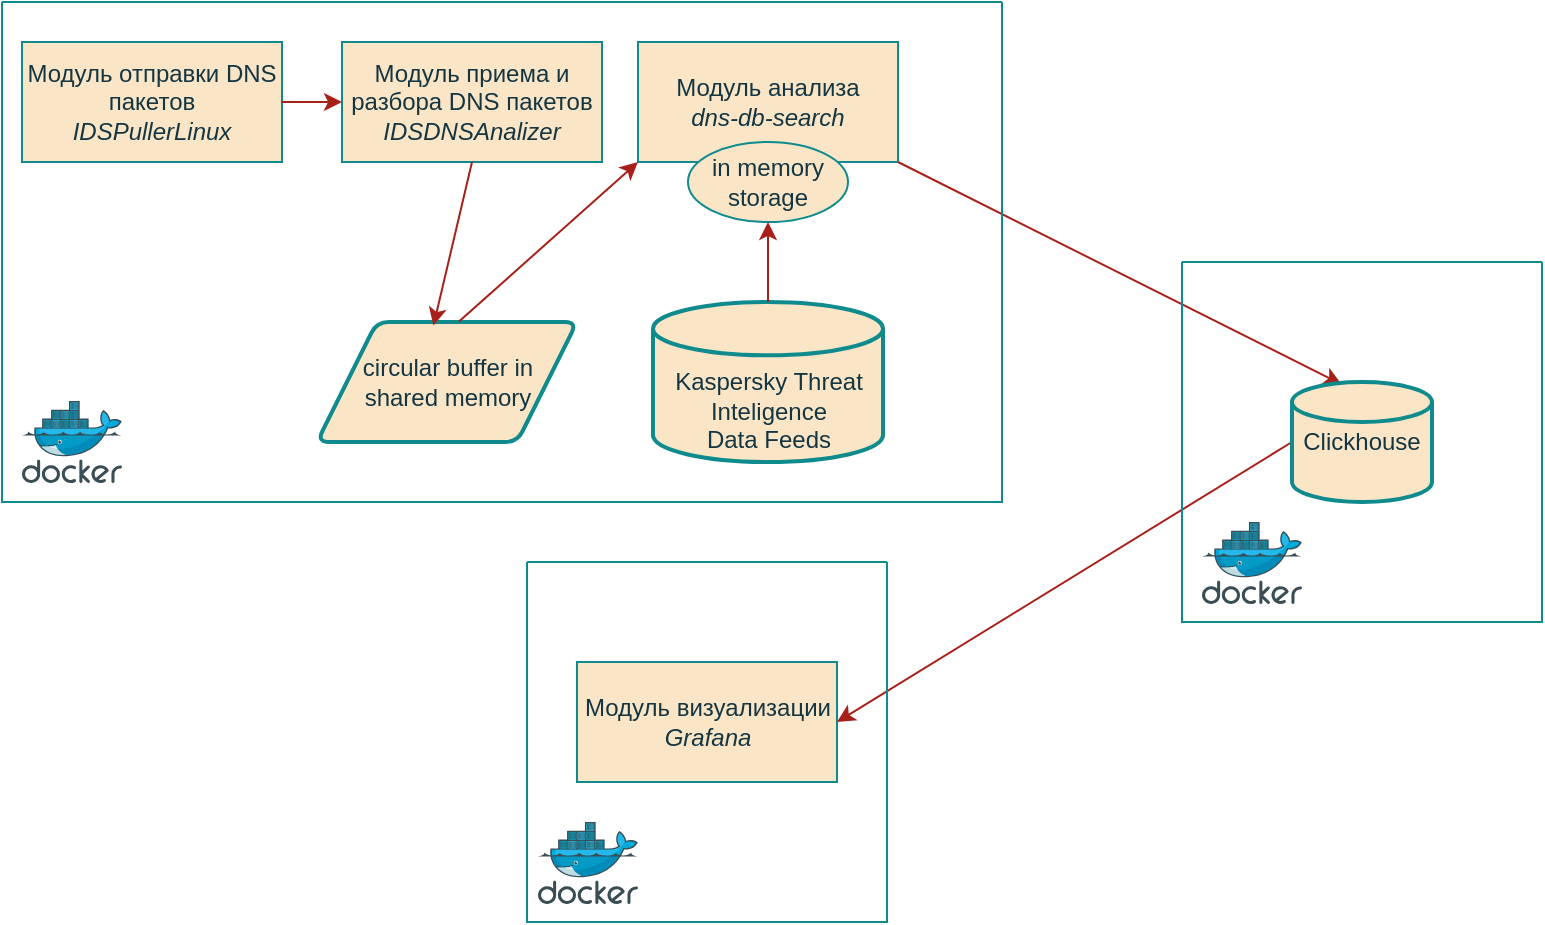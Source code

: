 <mxfile version="23.1.1" type="github">
  <diagram name="Страница — 1" id="7hfSIESpZw_EtN8uHow2">
    <mxGraphModel dx="989" dy="393" grid="1" gridSize="10" guides="1" tooltips="1" connect="1" arrows="1" fold="1" page="1" pageScale="1" pageWidth="827" pageHeight="1169" math="0" shadow="0">
      <root>
        <mxCell id="0" />
        <mxCell id="1" parent="0" />
        <mxCell id="EVZMrZH57IziyB0BVZsf-1" value="Модуль отправки DNS пакетов&lt;br&gt;&lt;i&gt;IDSPullerLinux&lt;/i&gt;" style="rounded=0;whiteSpace=wrap;html=1;labelBackgroundColor=none;fillColor=#FAE5C7;strokeColor=#0F8B8D;fontColor=#143642;" vertex="1" parent="1">
          <mxGeometry x="40" y="120" width="130" height="60" as="geometry" />
        </mxCell>
        <mxCell id="EVZMrZH57IziyB0BVZsf-2" value="Модуль приема и разбора DNS пакетов&lt;br&gt;&lt;i&gt;IDSDNSAnalizer&lt;/i&gt;" style="rounded=0;whiteSpace=wrap;html=1;fontStyle=0;labelBackgroundColor=none;fillColor=#FAE5C7;strokeColor=#0F8B8D;fontColor=#143642;" vertex="1" parent="1">
          <mxGeometry x="200" y="120" width="130" height="60" as="geometry" />
        </mxCell>
        <mxCell id="EVZMrZH57IziyB0BVZsf-3" value="Модуль анализа&lt;br&gt;&lt;i&gt;dns-db-search&lt;/i&gt;" style="rounded=0;whiteSpace=wrap;html=1;fontStyle=0;labelBackgroundColor=none;fillColor=#FAE5C7;strokeColor=#0F8B8D;fontColor=#143642;" vertex="1" parent="1">
          <mxGeometry x="348" y="120" width="130" height="60" as="geometry" />
        </mxCell>
        <mxCell id="EVZMrZH57IziyB0BVZsf-4" value="in memory&lt;br&gt;storage" style="ellipse;whiteSpace=wrap;html=1;labelBackgroundColor=none;fillColor=#FAE5C7;strokeColor=#0F8B8D;fontColor=#143642;" vertex="1" parent="1">
          <mxGeometry x="373" y="170" width="80" height="40" as="geometry" />
        </mxCell>
        <mxCell id="EVZMrZH57IziyB0BVZsf-5" value="" style="endArrow=classic;html=1;rounded=0;exitX=1;exitY=0.5;exitDx=0;exitDy=0;entryX=0;entryY=0.5;entryDx=0;entryDy=0;labelBackgroundColor=none;fontColor=default;strokeColor=#A8201A;" edge="1" parent="1" source="EVZMrZH57IziyB0BVZsf-1" target="EVZMrZH57IziyB0BVZsf-2">
          <mxGeometry width="50" height="50" relative="1" as="geometry">
            <mxPoint x="340" y="260" as="sourcePoint" />
            <mxPoint x="390" y="210" as="targetPoint" />
            <Array as="points">
              <mxPoint x="170" y="150" />
            </Array>
          </mxGeometry>
        </mxCell>
        <mxCell id="EVZMrZH57IziyB0BVZsf-10" value="circular buffer in &lt;br&gt;shared memory" style="shape=parallelogram;html=1;strokeWidth=2;perimeter=parallelogramPerimeter;whiteSpace=wrap;rounded=1;arcSize=12;size=0.23;labelBackgroundColor=none;fillColor=#FAE5C7;strokeColor=#0F8B8D;fontColor=#143642;" vertex="1" parent="1">
          <mxGeometry x="187.5" y="260" width="130" height="60" as="geometry" />
        </mxCell>
        <mxCell id="EVZMrZH57IziyB0BVZsf-13" value="" style="endArrow=classic;html=1;rounded=0;exitX=0.5;exitY=1;exitDx=0;exitDy=0;entryX=0.448;entryY=0.03;entryDx=0;entryDy=0;entryPerimeter=0;labelBackgroundColor=none;fontColor=default;strokeColor=#A8201A;" edge="1" parent="1" source="EVZMrZH57IziyB0BVZsf-2" target="EVZMrZH57IziyB0BVZsf-10">
          <mxGeometry width="50" height="50" relative="1" as="geometry">
            <mxPoint x="340" y="260" as="sourcePoint" />
            <mxPoint x="390" y="210" as="targetPoint" />
          </mxGeometry>
        </mxCell>
        <mxCell id="EVZMrZH57IziyB0BVZsf-14" value="" style="endArrow=classic;html=1;rounded=0;exitX=0.546;exitY=-0.004;exitDx=0;exitDy=0;exitPerimeter=0;entryX=0;entryY=1;entryDx=0;entryDy=0;labelBackgroundColor=none;fontColor=default;strokeColor=#A8201A;" edge="1" parent="1" source="EVZMrZH57IziyB0BVZsf-10" target="EVZMrZH57IziyB0BVZsf-3">
          <mxGeometry width="50" height="50" relative="1" as="geometry">
            <mxPoint x="340" y="260" as="sourcePoint" />
            <mxPoint x="390" y="210" as="targetPoint" />
          </mxGeometry>
        </mxCell>
        <mxCell id="EVZMrZH57IziyB0BVZsf-15" value="&lt;br&gt;&lt;br&gt;Kaspersky Threat Inteligence&lt;br&gt;Data Feeds" style="strokeWidth=2;html=1;shape=mxgraph.flowchart.database;whiteSpace=wrap;labelBackgroundColor=none;fillColor=#FAE5C7;strokeColor=#0F8B8D;fontColor=#143642;" vertex="1" parent="1">
          <mxGeometry x="355.5" y="250" width="115" height="80" as="geometry" />
        </mxCell>
        <mxCell id="EVZMrZH57IziyB0BVZsf-16" value="" style="endArrow=classic;html=1;rounded=0;exitX=0.5;exitY=0;exitDx=0;exitDy=0;exitPerimeter=0;entryX=0.5;entryY=1;entryDx=0;entryDy=0;labelBackgroundColor=none;fontColor=default;strokeColor=#A8201A;" edge="1" parent="1" source="EVZMrZH57IziyB0BVZsf-15" target="EVZMrZH57IziyB0BVZsf-4">
          <mxGeometry width="50" height="50" relative="1" as="geometry">
            <mxPoint x="340" y="260" as="sourcePoint" />
            <mxPoint x="390" y="210" as="targetPoint" />
          </mxGeometry>
        </mxCell>
        <mxCell id="EVZMrZH57IziyB0BVZsf-17" value="" style="endArrow=classic;html=1;rounded=0;exitX=1;exitY=1;exitDx=0;exitDy=0;entryX=0.354;entryY=0.019;entryDx=0;entryDy=0;entryPerimeter=0;labelBackgroundColor=none;fontColor=default;strokeColor=#A8201A;" edge="1" parent="1" source="EVZMrZH57IziyB0BVZsf-3" target="EVZMrZH57IziyB0BVZsf-9">
          <mxGeometry width="50" height="50" relative="1" as="geometry">
            <mxPoint x="340" y="260" as="sourcePoint" />
            <mxPoint x="390" y="210" as="targetPoint" />
          </mxGeometry>
        </mxCell>
        <mxCell id="EVZMrZH57IziyB0BVZsf-18" value="Модуль визуализации&lt;br&gt;&lt;i&gt;Grafana&lt;/i&gt;" style="rounded=0;whiteSpace=wrap;html=1;fontStyle=0;labelBackgroundColor=none;fillColor=#FAE5C7;strokeColor=#0F8B8D;fontColor=#143642;" vertex="1" parent="1">
          <mxGeometry x="317.5" y="430" width="130" height="60" as="geometry" />
        </mxCell>
        <mxCell id="EVZMrZH57IziyB0BVZsf-19" value="" style="endArrow=classic;html=1;rounded=0;exitX=0;exitY=0.5;exitDx=0;exitDy=0;exitPerimeter=0;entryX=1;entryY=0.5;entryDx=0;entryDy=0;labelBackgroundColor=none;fontColor=default;strokeColor=#A8201A;" edge="1" parent="1" source="EVZMrZH57IziyB0BVZsf-9" target="EVZMrZH57IziyB0BVZsf-18">
          <mxGeometry width="50" height="50" relative="1" as="geometry">
            <mxPoint x="340" y="260" as="sourcePoint" />
            <mxPoint x="390" y="210" as="targetPoint" />
          </mxGeometry>
        </mxCell>
        <mxCell id="EVZMrZH57IziyB0BVZsf-20" value="" style="swimlane;startSize=0;labelBackgroundColor=none;fillColor=#FAE5C7;strokeColor=#0F8B8D;fontColor=#143642;" vertex="1" parent="1">
          <mxGeometry x="30" y="100" width="500" height="250" as="geometry" />
        </mxCell>
        <mxCell id="EVZMrZH57IziyB0BVZsf-23" value="" style="image;sketch=0;aspect=fixed;html=1;points=[];align=center;fontSize=12;image=img/lib/mscae/Docker.svg;labelBackgroundColor=none;fillColor=#FAE5C7;strokeColor=#0F8B8D;fontColor=#143642;" vertex="1" parent="EVZMrZH57IziyB0BVZsf-20">
          <mxGeometry x="10" y="199.5" width="50" height="41" as="geometry" />
        </mxCell>
        <mxCell id="EVZMrZH57IziyB0BVZsf-21" value="" style="swimlane;startSize=0;labelBackgroundColor=none;fillColor=#FAE5C7;strokeColor=#0F8B8D;fontColor=#143642;" vertex="1" parent="1">
          <mxGeometry x="620" y="230" width="180" height="180" as="geometry" />
        </mxCell>
        <mxCell id="EVZMrZH57IziyB0BVZsf-25" value="" style="image;sketch=0;aspect=fixed;html=1;points=[];align=center;fontSize=12;image=img/lib/mscae/Docker.svg;labelBackgroundColor=none;fillColor=#FAE5C7;strokeColor=#0F8B8D;fontColor=#143642;" vertex="1" parent="EVZMrZH57IziyB0BVZsf-21">
          <mxGeometry x="10" y="130" width="50" height="41" as="geometry" />
        </mxCell>
        <mxCell id="EVZMrZH57IziyB0BVZsf-9" value="Clickhouse" style="strokeWidth=2;html=1;shape=mxgraph.flowchart.database;whiteSpace=wrap;labelBackgroundColor=none;fillColor=#FAE5C7;strokeColor=#0F8B8D;fontColor=#143642;" vertex="1" parent="EVZMrZH57IziyB0BVZsf-21">
          <mxGeometry x="55" y="60" width="70" height="60" as="geometry" />
        </mxCell>
        <mxCell id="EVZMrZH57IziyB0BVZsf-22" value="" style="swimlane;startSize=0;labelBackgroundColor=none;fillColor=#FAE5C7;strokeColor=#0F8B8D;fontColor=#143642;" vertex="1" parent="1">
          <mxGeometry x="292.5" y="380" width="180" height="180" as="geometry" />
        </mxCell>
        <mxCell id="EVZMrZH57IziyB0BVZsf-24" value="" style="image;sketch=0;aspect=fixed;html=1;points=[];align=center;fontSize=12;image=img/lib/mscae/Docker.svg;labelBackgroundColor=none;fillColor=#FAE5C7;strokeColor=#0F8B8D;fontColor=#143642;" vertex="1" parent="EVZMrZH57IziyB0BVZsf-22">
          <mxGeometry x="5.5" y="130" width="50" height="41" as="geometry" />
        </mxCell>
      </root>
    </mxGraphModel>
  </diagram>
</mxfile>
